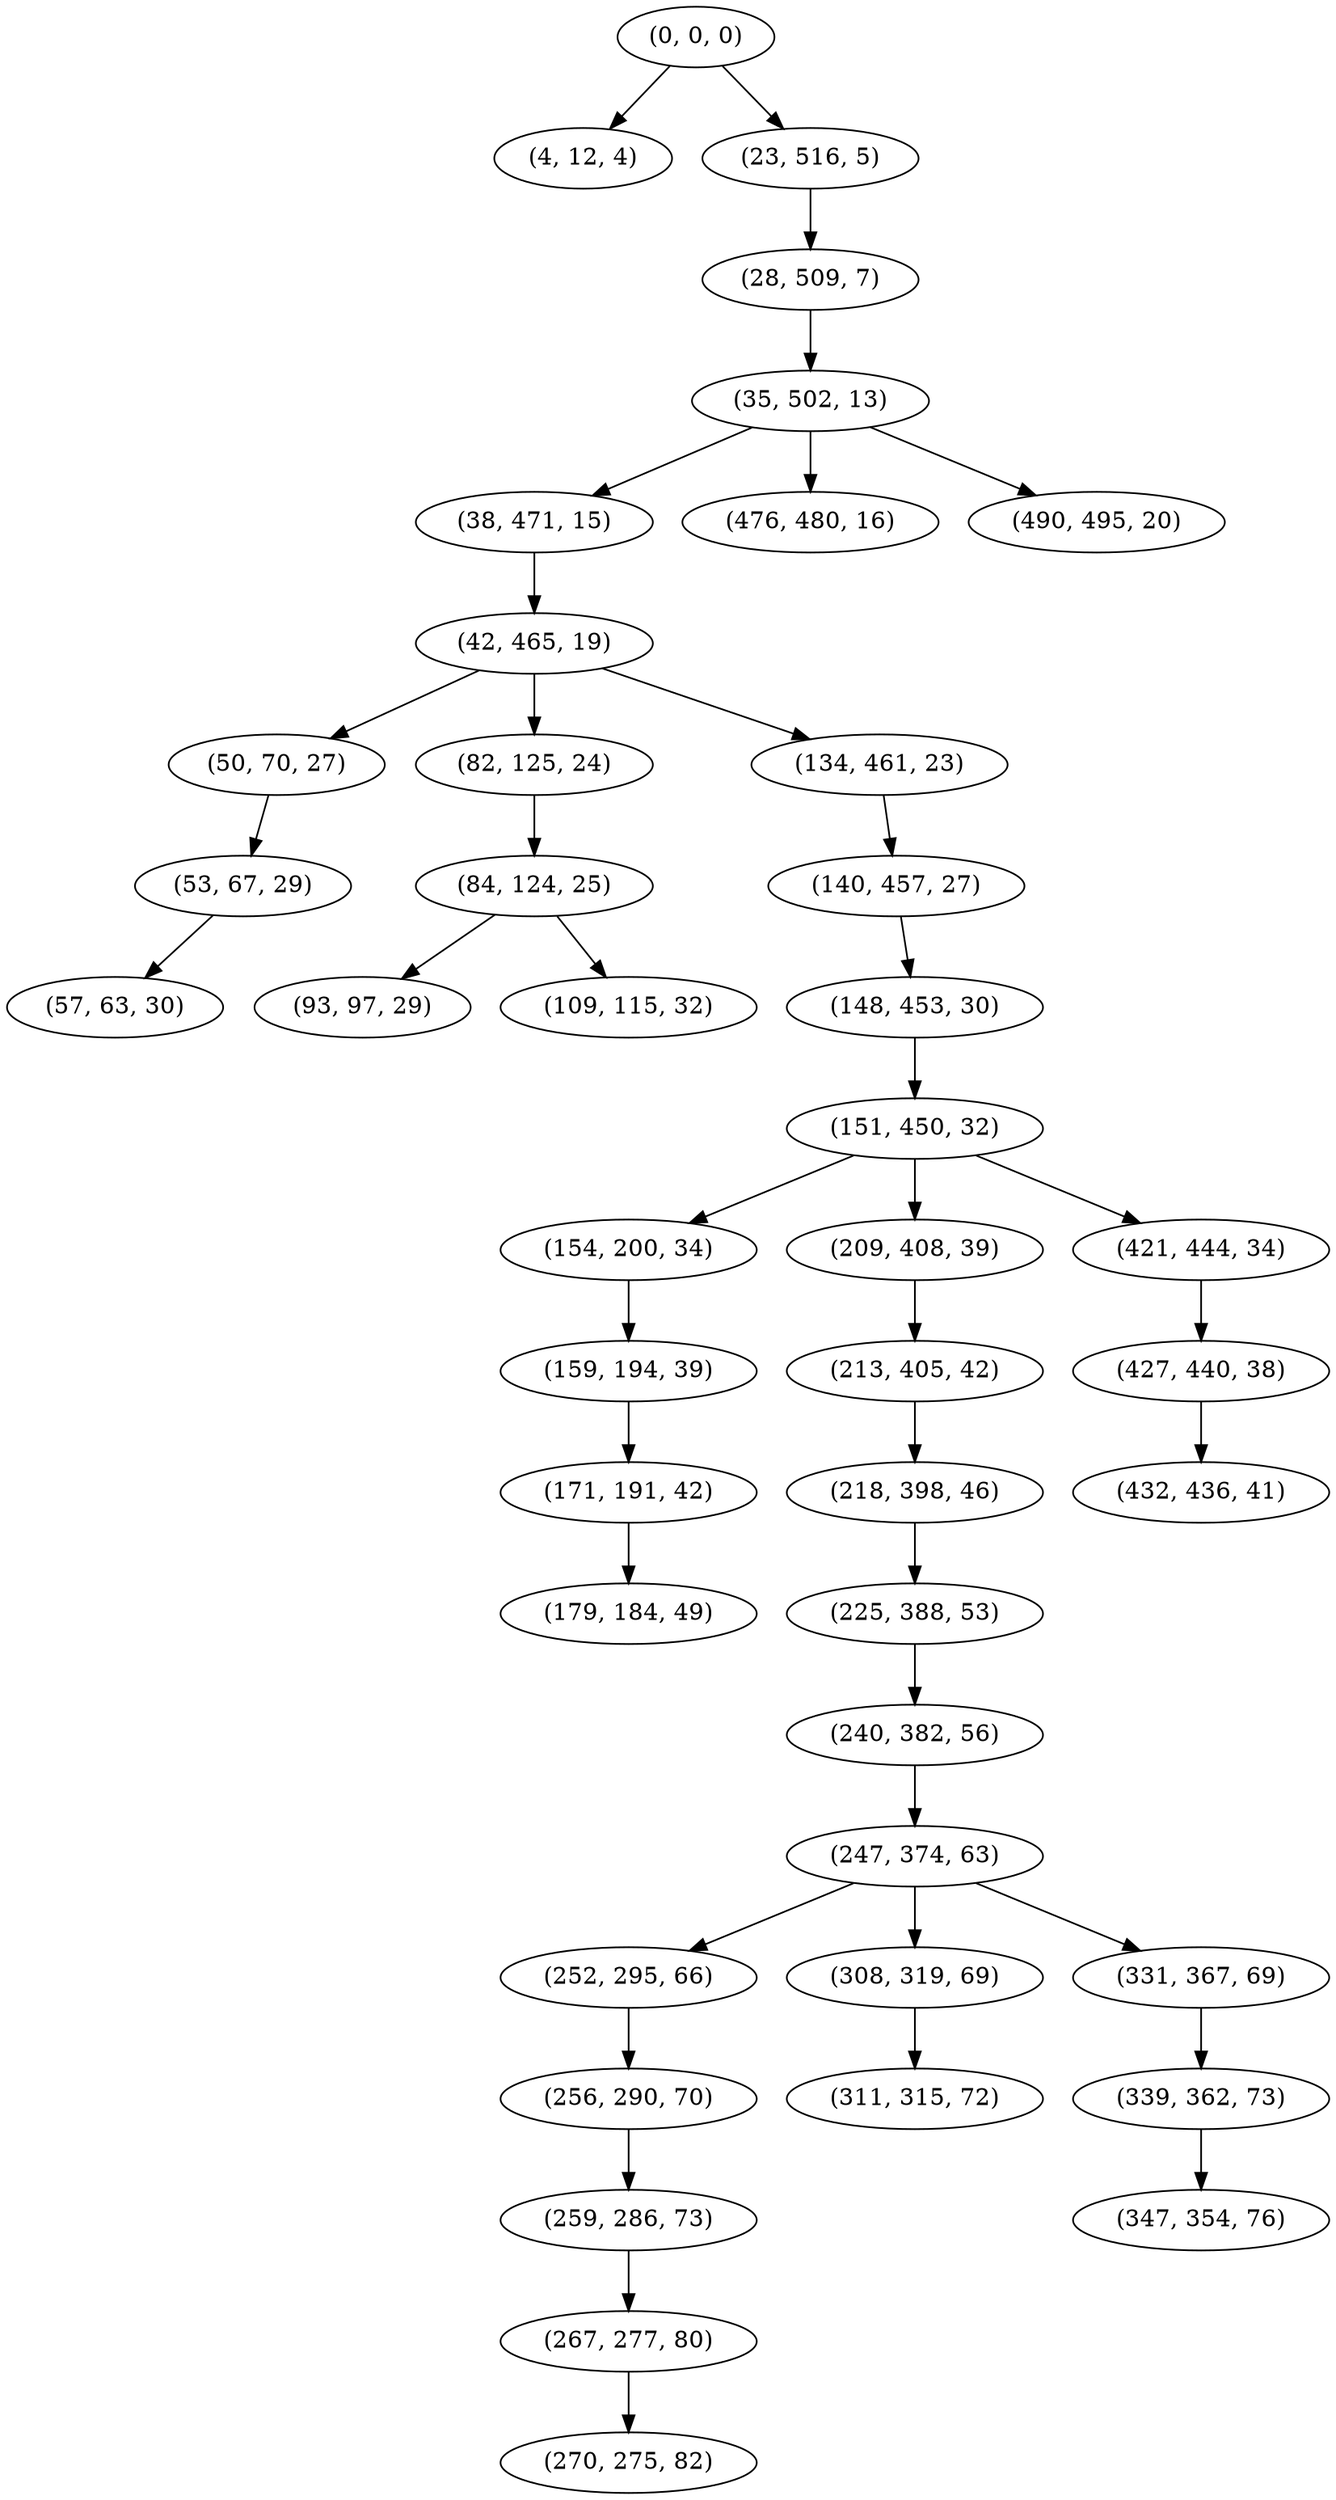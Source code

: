digraph tree {
    "(0, 0, 0)";
    "(4, 12, 4)";
    "(23, 516, 5)";
    "(28, 509, 7)";
    "(35, 502, 13)";
    "(38, 471, 15)";
    "(42, 465, 19)";
    "(50, 70, 27)";
    "(53, 67, 29)";
    "(57, 63, 30)";
    "(82, 125, 24)";
    "(84, 124, 25)";
    "(93, 97, 29)";
    "(109, 115, 32)";
    "(134, 461, 23)";
    "(140, 457, 27)";
    "(148, 453, 30)";
    "(151, 450, 32)";
    "(154, 200, 34)";
    "(159, 194, 39)";
    "(171, 191, 42)";
    "(179, 184, 49)";
    "(209, 408, 39)";
    "(213, 405, 42)";
    "(218, 398, 46)";
    "(225, 388, 53)";
    "(240, 382, 56)";
    "(247, 374, 63)";
    "(252, 295, 66)";
    "(256, 290, 70)";
    "(259, 286, 73)";
    "(267, 277, 80)";
    "(270, 275, 82)";
    "(308, 319, 69)";
    "(311, 315, 72)";
    "(331, 367, 69)";
    "(339, 362, 73)";
    "(347, 354, 76)";
    "(421, 444, 34)";
    "(427, 440, 38)";
    "(432, 436, 41)";
    "(476, 480, 16)";
    "(490, 495, 20)";
    "(0, 0, 0)" -> "(4, 12, 4)";
    "(0, 0, 0)" -> "(23, 516, 5)";
    "(23, 516, 5)" -> "(28, 509, 7)";
    "(28, 509, 7)" -> "(35, 502, 13)";
    "(35, 502, 13)" -> "(38, 471, 15)";
    "(35, 502, 13)" -> "(476, 480, 16)";
    "(35, 502, 13)" -> "(490, 495, 20)";
    "(38, 471, 15)" -> "(42, 465, 19)";
    "(42, 465, 19)" -> "(50, 70, 27)";
    "(42, 465, 19)" -> "(82, 125, 24)";
    "(42, 465, 19)" -> "(134, 461, 23)";
    "(50, 70, 27)" -> "(53, 67, 29)";
    "(53, 67, 29)" -> "(57, 63, 30)";
    "(82, 125, 24)" -> "(84, 124, 25)";
    "(84, 124, 25)" -> "(93, 97, 29)";
    "(84, 124, 25)" -> "(109, 115, 32)";
    "(134, 461, 23)" -> "(140, 457, 27)";
    "(140, 457, 27)" -> "(148, 453, 30)";
    "(148, 453, 30)" -> "(151, 450, 32)";
    "(151, 450, 32)" -> "(154, 200, 34)";
    "(151, 450, 32)" -> "(209, 408, 39)";
    "(151, 450, 32)" -> "(421, 444, 34)";
    "(154, 200, 34)" -> "(159, 194, 39)";
    "(159, 194, 39)" -> "(171, 191, 42)";
    "(171, 191, 42)" -> "(179, 184, 49)";
    "(209, 408, 39)" -> "(213, 405, 42)";
    "(213, 405, 42)" -> "(218, 398, 46)";
    "(218, 398, 46)" -> "(225, 388, 53)";
    "(225, 388, 53)" -> "(240, 382, 56)";
    "(240, 382, 56)" -> "(247, 374, 63)";
    "(247, 374, 63)" -> "(252, 295, 66)";
    "(247, 374, 63)" -> "(308, 319, 69)";
    "(247, 374, 63)" -> "(331, 367, 69)";
    "(252, 295, 66)" -> "(256, 290, 70)";
    "(256, 290, 70)" -> "(259, 286, 73)";
    "(259, 286, 73)" -> "(267, 277, 80)";
    "(267, 277, 80)" -> "(270, 275, 82)";
    "(308, 319, 69)" -> "(311, 315, 72)";
    "(331, 367, 69)" -> "(339, 362, 73)";
    "(339, 362, 73)" -> "(347, 354, 76)";
    "(421, 444, 34)" -> "(427, 440, 38)";
    "(427, 440, 38)" -> "(432, 436, 41)";
}

